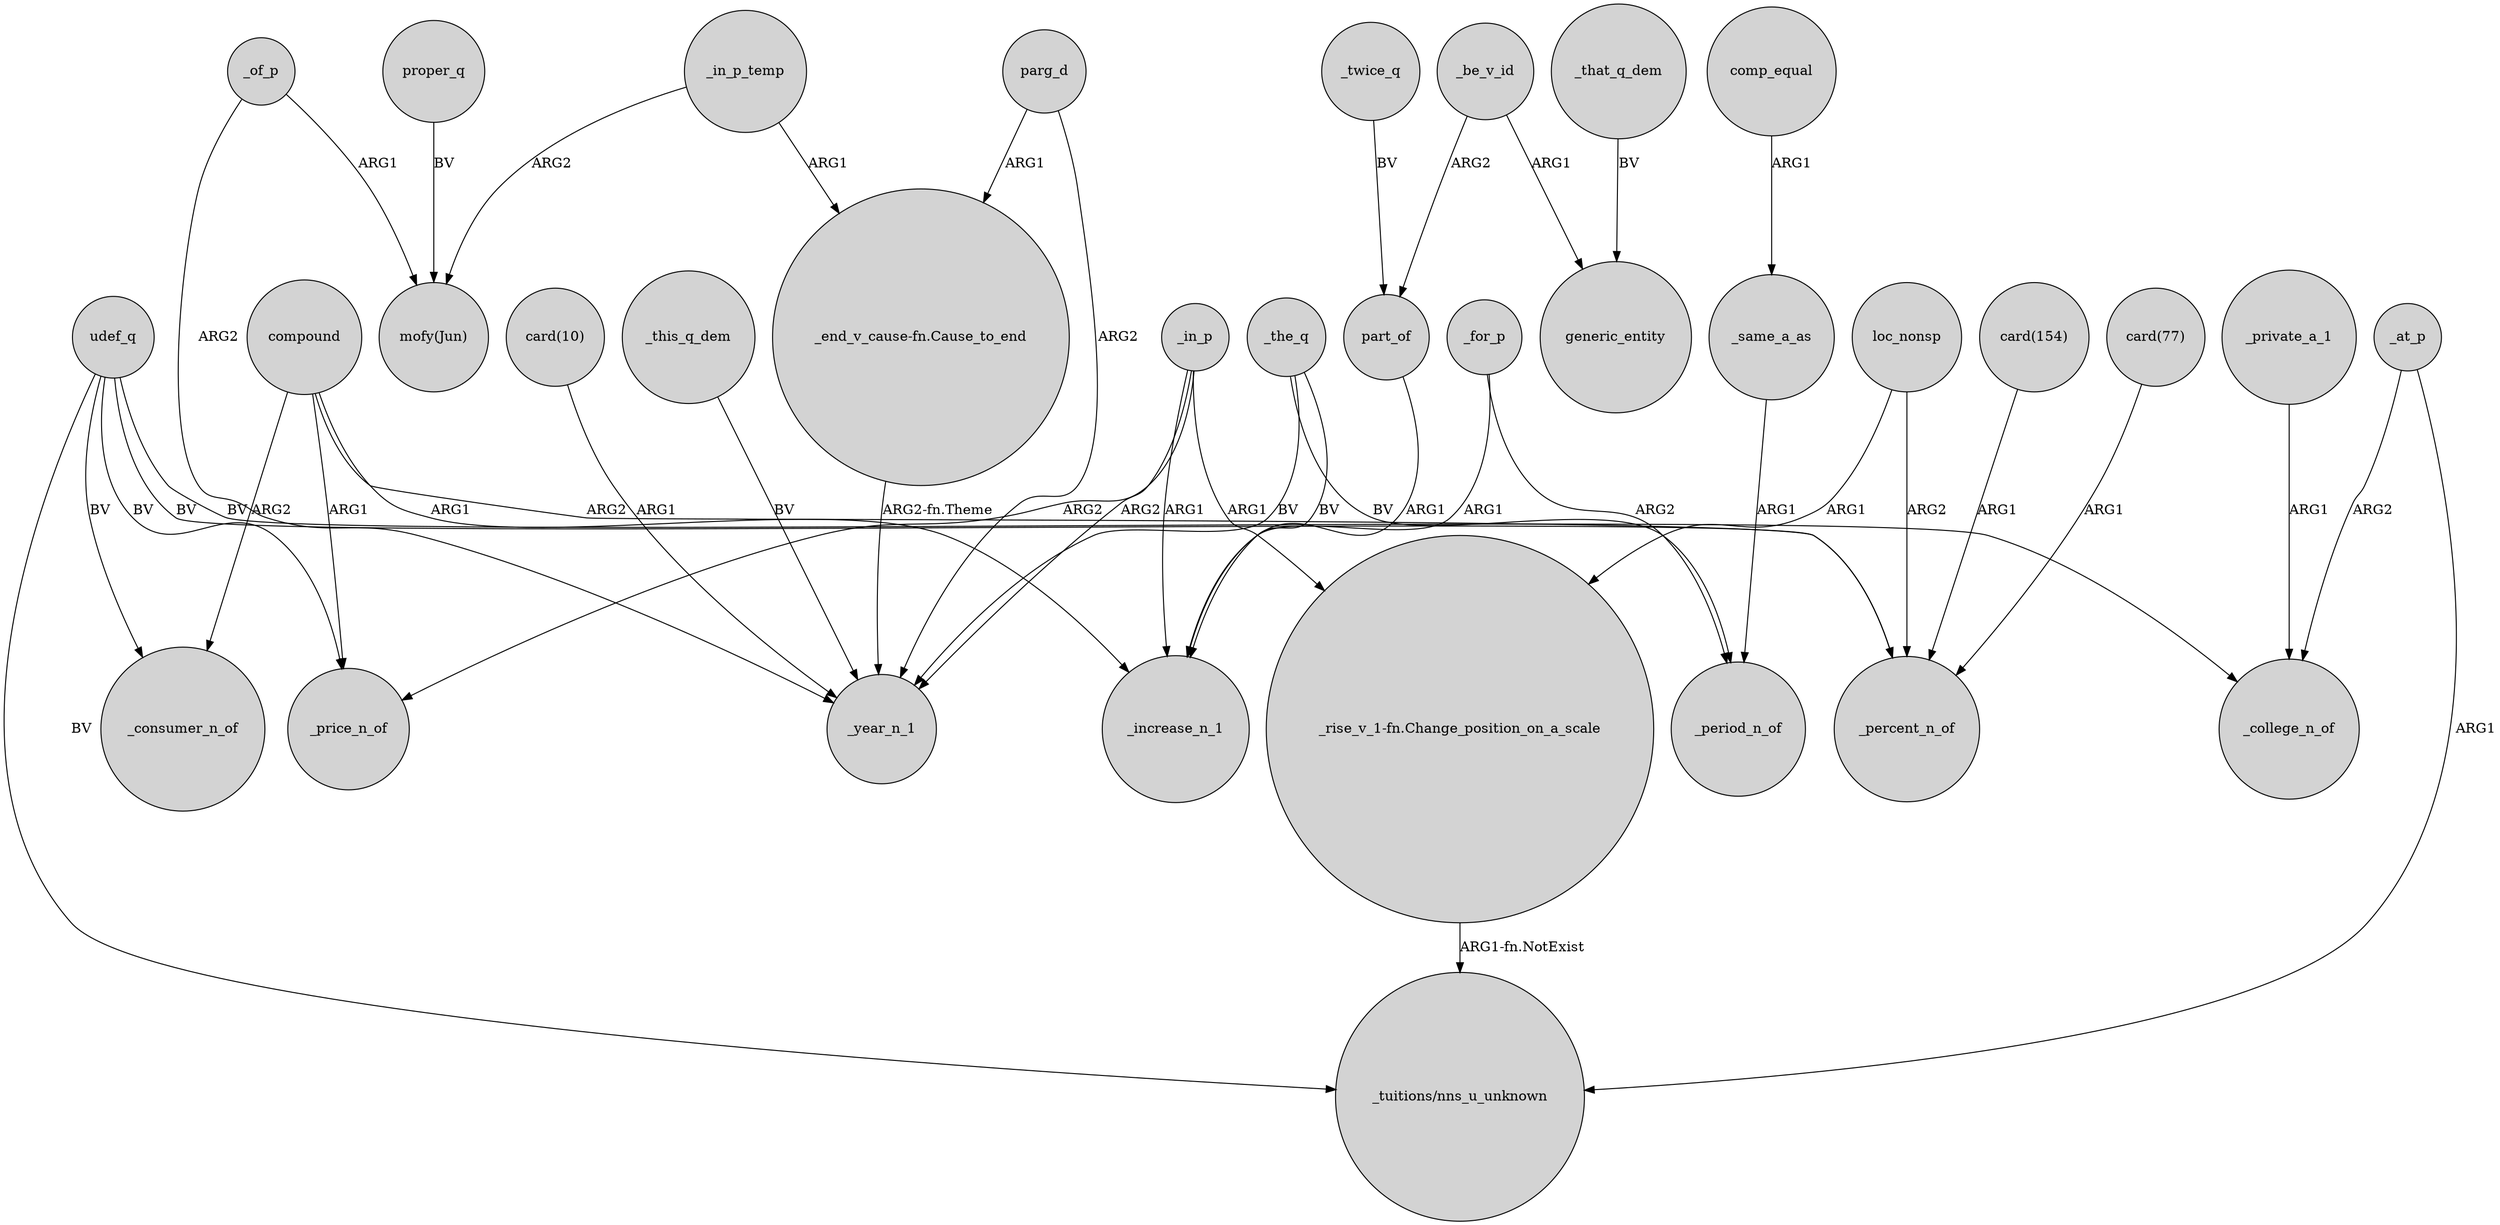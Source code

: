 digraph {
	node [shape=circle style=filled]
	"_rise_v_1-fn.Change_position_on_a_scale" -> "_tuitions/nns_u_unknown" [label="ARG1-fn.NotExist"]
	udef_q -> "_tuitions/nns_u_unknown" [label=BV]
	_in_p -> _year_n_1 [label=ARG2]
	udef_q -> _price_n_of [label=BV]
	_same_a_as -> _period_n_of [label=ARG1]
	_that_q_dem -> generic_entity [label=BV]
	_of_p -> _year_n_1 [label=ARG2]
	_the_q -> _increase_n_1 [label=BV]
	_private_a_1 -> _college_n_of [label=ARG1]
	parg_d -> _year_n_1 [label=ARG2]
	_at_p -> _college_n_of [label=ARG2]
	proper_q -> "mofy(Jun)" [label=BV]
	"card(154)" -> _percent_n_of [label=ARG1]
	_be_v_id -> generic_entity [label=ARG1]
	_for_p -> _period_n_of [label=ARG2]
	_in_p -> "_rise_v_1-fn.Change_position_on_a_scale" [label=ARG1]
	compound -> _percent_n_of [label=ARG2]
	"card(10)" -> _year_n_1 [label=ARG1]
	_the_q -> _period_n_of [label=BV]
	comp_equal -> _same_a_as [label=ARG1]
	loc_nonsp -> _percent_n_of [label=ARG2]
	_at_p -> "_tuitions/nns_u_unknown" [label=ARG1]
	loc_nonsp -> "_rise_v_1-fn.Change_position_on_a_scale" [label=ARG1]
	parg_d -> "_end_v_cause-fn.Cause_to_end" [label=ARG1]
	part_of -> _increase_n_1 [label=ARG1]
	"card(77)" -> _percent_n_of [label=ARG1]
	_twice_q -> part_of [label=BV]
	udef_q -> _consumer_n_of [label=BV]
	_the_q -> _year_n_1 [label=BV]
	_in_p_temp -> "mofy(Jun)" [label=ARG2]
	udef_q -> _college_n_of [label=BV]
	_for_p -> _increase_n_1 [label=ARG1]
	_in_p_temp -> "_end_v_cause-fn.Cause_to_end" [label=ARG1]
	compound -> _consumer_n_of [label=ARG2]
	compound -> _increase_n_1 [label=ARG1]
	udef_q -> _percent_n_of [label=BV]
	_in_p -> _price_n_of [label=ARG2]
	compound -> _price_n_of [label=ARG1]
	_be_v_id -> part_of [label=ARG2]
	_in_p -> _increase_n_1 [label=ARG1]
	"_end_v_cause-fn.Cause_to_end" -> _year_n_1 [label="ARG2-fn.Theme"]
	_of_p -> "mofy(Jun)" [label=ARG1]
	_this_q_dem -> _year_n_1 [label=BV]
}
